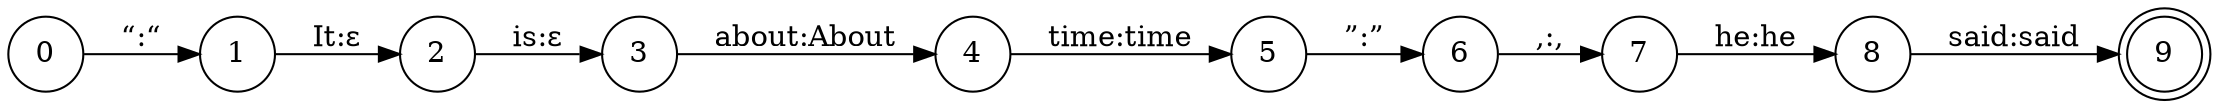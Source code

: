 digraph G {
        rankdir=LR;
        node [shape=circle];
        0 -> 1 [label="“:“"];
        1 -> 2 [label="It:ε"];
        2 -> 3 [label="is:ε"];
        3 -> 4 [label="about:About"];
        4 -> 5 [label="time:time"]; 
        5 -> 6 [label="”:”"];
        6 -> 7 [label=",:,"];
        7 -> 8 [label="he:he"];
        8 -> 9 [label="said:said"];
        9 [peripheries=2]
}
